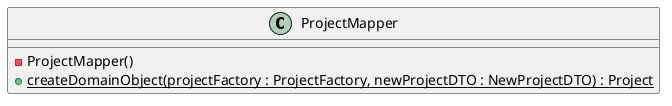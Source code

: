 @startuml

class ProjectMapper {

    - ProjectMapper()
    + createDomainObject(projectFactory : ProjectFactory, newProjectDTO : NewProjectDTO) : Project {static}
}

@enduml